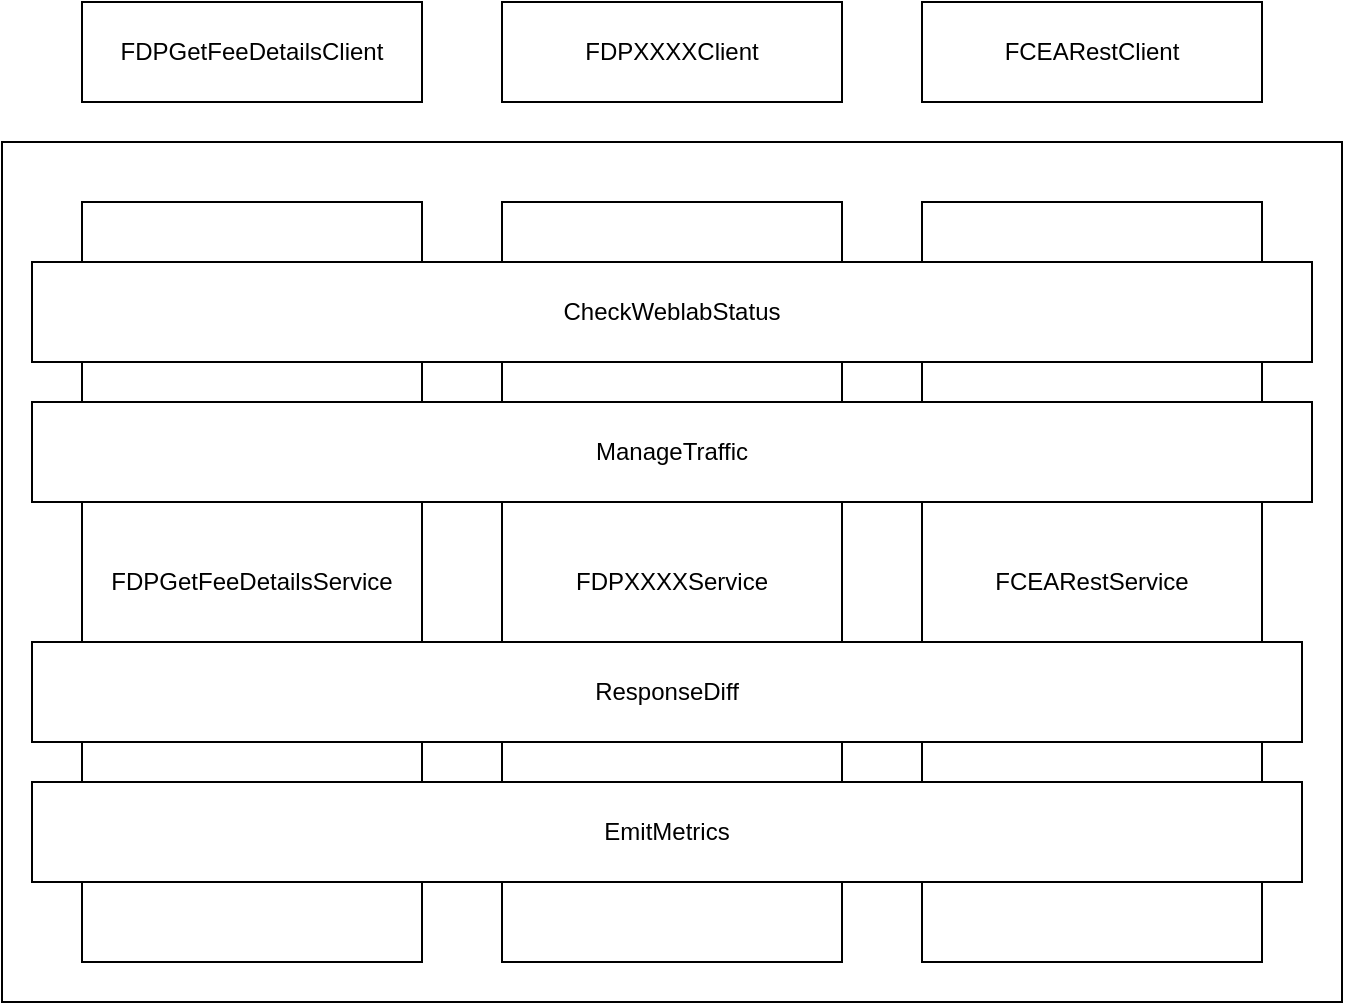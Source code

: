 <mxfile version="15.5.6" type="github">
  <diagram id="DsSjJjClkw_anlTKbf98" name="Page-1">
    <mxGraphModel dx="1341" dy="796" grid="1" gridSize="10" guides="1" tooltips="1" connect="1" arrows="1" fold="1" page="1" pageScale="1" pageWidth="850" pageHeight="1100" math="0" shadow="0">
      <root>
        <mxCell id="0" />
        <mxCell id="1" parent="0" />
        <mxCell id="fcozuPdxGlwMEgor9Uya-1" value="" style="rounded=0;whiteSpace=wrap;html=1;" parent="1" vertex="1">
          <mxGeometry x="70" y="250" width="670" height="430" as="geometry" />
        </mxCell>
        <mxCell id="fcozuPdxGlwMEgor9Uya-6" value="FDPGetFeeDetailsService" style="rounded=0;whiteSpace=wrap;html=1;" parent="1" vertex="1">
          <mxGeometry x="110" y="280" width="170" height="380" as="geometry" />
        </mxCell>
        <mxCell id="fcozuPdxGlwMEgor9Uya-7" style="edgeStyle=orthogonalEdgeStyle;rounded=0;orthogonalLoop=1;jettySize=auto;html=1;exitX=0.5;exitY=1;exitDx=0;exitDy=0;" parent="1" edge="1">
          <mxGeometry relative="1" as="geometry">
            <mxPoint x="295" y="450" as="sourcePoint" />
            <mxPoint x="295" y="450" as="targetPoint" />
          </mxGeometry>
        </mxCell>
        <mxCell id="fcozuPdxGlwMEgor9Uya-14" value="FDPGetFeeDetailsClient" style="rounded=0;whiteSpace=wrap;html=1;" parent="1" vertex="1">
          <mxGeometry x="110" y="180" width="170" height="50" as="geometry" />
        </mxCell>
        <mxCell id="dJ8vZ-xsklOt-_jsUtIB-1" value="FDPXXXXService" style="rounded=0;whiteSpace=wrap;html=1;" vertex="1" parent="1">
          <mxGeometry x="320" y="280" width="170" height="380" as="geometry" />
        </mxCell>
        <mxCell id="dJ8vZ-xsklOt-_jsUtIB-2" value="FCEARestService" style="rounded=0;whiteSpace=wrap;html=1;" vertex="1" parent="1">
          <mxGeometry x="530" y="280" width="170" height="380" as="geometry" />
        </mxCell>
        <mxCell id="fcozuPdxGlwMEgor9Uya-11" value="CheckWeblabStatus" style="rounded=0;whiteSpace=wrap;html=1;" parent="1" vertex="1">
          <mxGeometry x="85" y="310" width="640" height="50" as="geometry" />
        </mxCell>
        <mxCell id="fcozuPdxGlwMEgor9Uya-9" value="ResponseDiff" style="rounded=0;whiteSpace=wrap;html=1;" parent="1" vertex="1">
          <mxGeometry x="85" y="500" width="635" height="50" as="geometry" />
        </mxCell>
        <mxCell id="dJ8vZ-xsklOt-_jsUtIB-3" value="ManageTraffic" style="rounded=0;whiteSpace=wrap;html=1;" vertex="1" parent="1">
          <mxGeometry x="85" y="380" width="640" height="50" as="geometry" />
        </mxCell>
        <mxCell id="dJ8vZ-xsklOt-_jsUtIB-4" value="EmitMetrics" style="rounded=0;whiteSpace=wrap;html=1;" vertex="1" parent="1">
          <mxGeometry x="85" y="570" width="635" height="50" as="geometry" />
        </mxCell>
        <mxCell id="dJ8vZ-xsklOt-_jsUtIB-5" value="FDPXXXXClient" style="rounded=0;whiteSpace=wrap;html=1;" vertex="1" parent="1">
          <mxGeometry x="320" y="180" width="170" height="50" as="geometry" />
        </mxCell>
        <mxCell id="dJ8vZ-xsklOt-_jsUtIB-6" value="FCEARestClient" style="rounded=0;whiteSpace=wrap;html=1;" vertex="1" parent="1">
          <mxGeometry x="530" y="180" width="170" height="50" as="geometry" />
        </mxCell>
      </root>
    </mxGraphModel>
  </diagram>
</mxfile>
